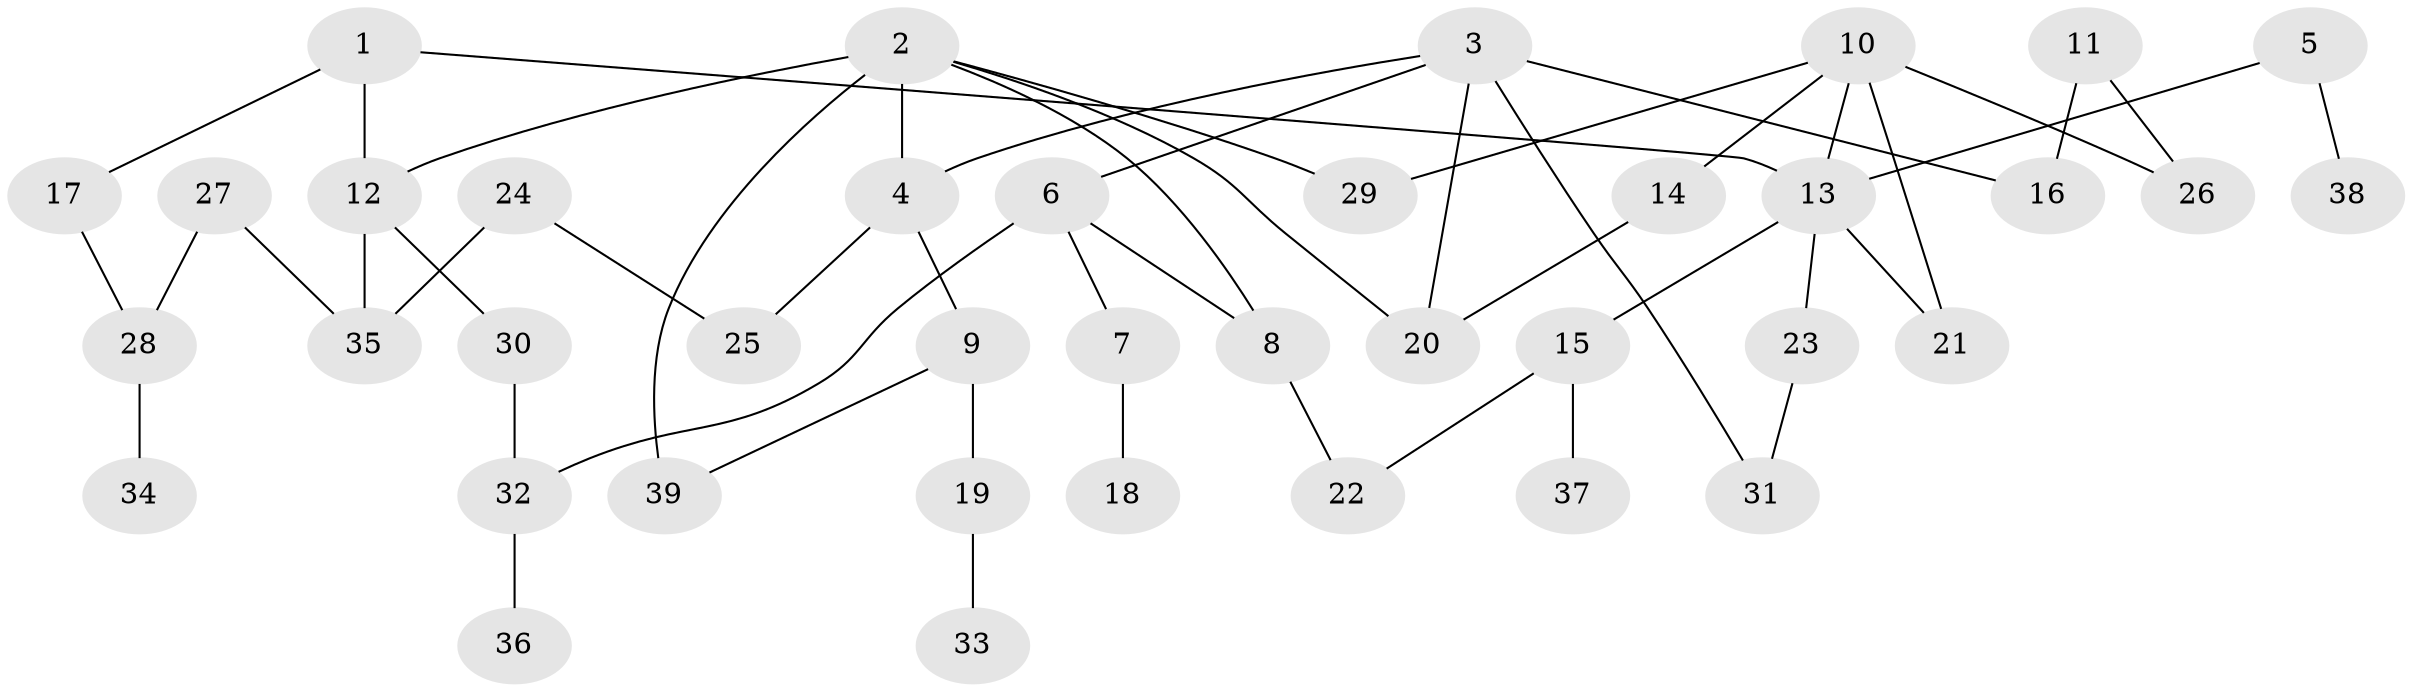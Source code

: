 // original degree distribution, {5: 0.025974025974025976, 6: 0.025974025974025976, 3: 0.12987012987012986, 7: 0.025974025974025976, 4: 0.12987012987012986, 1: 0.33766233766233766, 2: 0.3246753246753247}
// Generated by graph-tools (version 1.1) at 2025/01/03/09/25 03:01:04]
// undirected, 39 vertices, 50 edges
graph export_dot {
graph [start="1"]
  node [color=gray90,style=filled];
  1;
  2;
  3;
  4;
  5;
  6;
  7;
  8;
  9;
  10;
  11;
  12;
  13;
  14;
  15;
  16;
  17;
  18;
  19;
  20;
  21;
  22;
  23;
  24;
  25;
  26;
  27;
  28;
  29;
  30;
  31;
  32;
  33;
  34;
  35;
  36;
  37;
  38;
  39;
  1 -- 12 [weight=1.0];
  1 -- 13 [weight=1.0];
  1 -- 17 [weight=1.0];
  2 -- 4 [weight=1.0];
  2 -- 8 [weight=1.0];
  2 -- 12 [weight=1.0];
  2 -- 20 [weight=1.0];
  2 -- 29 [weight=1.0];
  2 -- 39 [weight=2.0];
  3 -- 4 [weight=1.0];
  3 -- 6 [weight=1.0];
  3 -- 16 [weight=1.0];
  3 -- 20 [weight=1.0];
  3 -- 31 [weight=1.0];
  4 -- 9 [weight=1.0];
  4 -- 25 [weight=1.0];
  5 -- 13 [weight=1.0];
  5 -- 38 [weight=1.0];
  6 -- 7 [weight=1.0];
  6 -- 8 [weight=1.0];
  6 -- 32 [weight=1.0];
  7 -- 18 [weight=1.0];
  8 -- 22 [weight=1.0];
  9 -- 19 [weight=1.0];
  9 -- 39 [weight=1.0];
  10 -- 13 [weight=1.0];
  10 -- 14 [weight=1.0];
  10 -- 21 [weight=1.0];
  10 -- 26 [weight=2.0];
  10 -- 29 [weight=1.0];
  11 -- 16 [weight=1.0];
  11 -- 26 [weight=1.0];
  12 -- 30 [weight=1.0];
  12 -- 35 [weight=1.0];
  13 -- 15 [weight=1.0];
  13 -- 21 [weight=1.0];
  13 -- 23 [weight=2.0];
  14 -- 20 [weight=1.0];
  15 -- 22 [weight=1.0];
  15 -- 37 [weight=1.0];
  17 -- 28 [weight=1.0];
  19 -- 33 [weight=1.0];
  23 -- 31 [weight=1.0];
  24 -- 25 [weight=1.0];
  24 -- 35 [weight=1.0];
  27 -- 28 [weight=1.0];
  27 -- 35 [weight=1.0];
  28 -- 34 [weight=1.0];
  30 -- 32 [weight=1.0];
  32 -- 36 [weight=1.0];
}
